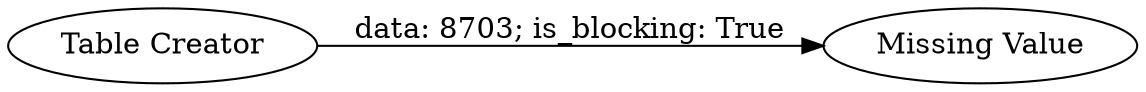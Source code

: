 digraph {
	"618100412507588337_2" [label="Missing Value"]
	"618100412507588337_1" [label="Table Creator"]
	"618100412507588337_1" -> "618100412507588337_2" [label="data: 8703; is_blocking: True"]
	rankdir=LR
}
